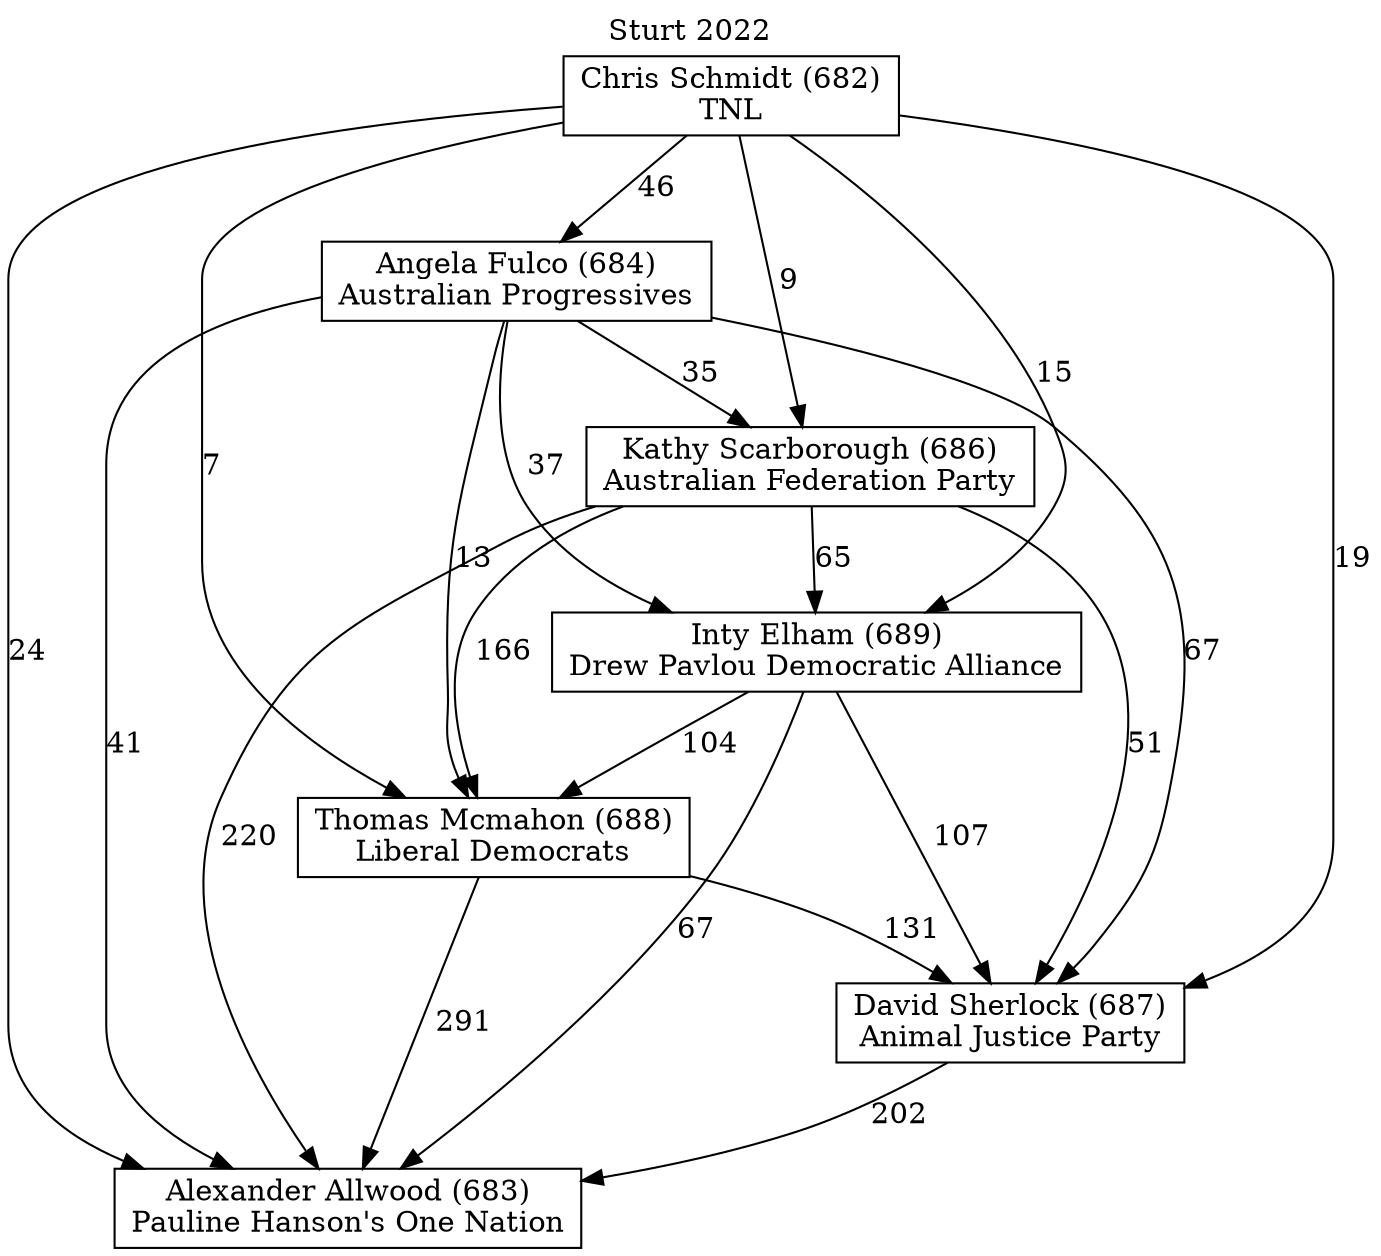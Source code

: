 // House preference flow
digraph "Alexander Allwood (683)_Sturt_2022" {
	graph [label="Sturt 2022" labelloc=t mclimit=10]
	node [shape=box]
	"Alexander Allwood (683)" [label="Alexander Allwood (683)
Pauline Hanson's One Nation"]
	"Angela Fulco (684)" [label="Angela Fulco (684)
Australian Progressives"]
	"David Sherlock (687)" [label="David Sherlock (687)
Animal Justice Party"]
	"Thomas Mcmahon (688)" [label="Thomas Mcmahon (688)
Liberal Democrats"]
	"Chris Schmidt (682)" [label="Chris Schmidt (682)
TNL"]
	"Inty Elham (689)" [label="Inty Elham (689)
Drew Pavlou Democratic Alliance"]
	"Kathy Scarborough (686)" [label="Kathy Scarborough (686)
Australian Federation Party"]
	"Angela Fulco (684)" -> "Kathy Scarborough (686)" [label=35]
	"Chris Schmidt (682)" -> "Angela Fulco (684)" [label=46]
	"Angela Fulco (684)" -> "Alexander Allwood (683)" [label=41]
	"Kathy Scarborough (686)" -> "Inty Elham (689)" [label=65]
	"Kathy Scarborough (686)" -> "Thomas Mcmahon (688)" [label=166]
	"Kathy Scarborough (686)" -> "Alexander Allwood (683)" [label=220]
	"David Sherlock (687)" -> "Alexander Allwood (683)" [label=202]
	"Kathy Scarborough (686)" -> "David Sherlock (687)" [label=51]
	"Thomas Mcmahon (688)" -> "Alexander Allwood (683)" [label=291]
	"Angela Fulco (684)" -> "Thomas Mcmahon (688)" [label=13]
	"Inty Elham (689)" -> "Alexander Allwood (683)" [label=67]
	"Inty Elham (689)" -> "Thomas Mcmahon (688)" [label=104]
	"Chris Schmidt (682)" -> "Kathy Scarborough (686)" [label=9]
	"Chris Schmidt (682)" -> "Alexander Allwood (683)" [label=24]
	"Angela Fulco (684)" -> "Inty Elham (689)" [label=37]
	"Chris Schmidt (682)" -> "Thomas Mcmahon (688)" [label=7]
	"Inty Elham (689)" -> "David Sherlock (687)" [label=107]
	"Thomas Mcmahon (688)" -> "David Sherlock (687)" [label=131]
	"Chris Schmidt (682)" -> "Inty Elham (689)" [label=15]
	"Chris Schmidt (682)" -> "David Sherlock (687)" [label=19]
	"Angela Fulco (684)" -> "David Sherlock (687)" [label=67]
}
